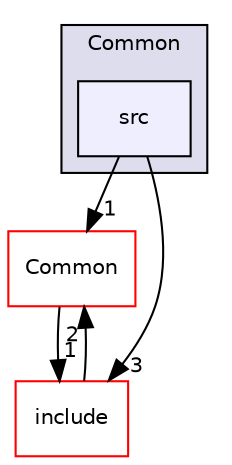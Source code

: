 digraph "/home/travis/build/AliceO2Group/AliceO2/DataFormats/Detectors/Common/src" {
  bgcolor=transparent;
  compound=true
  node [ fontsize="10", fontname="Helvetica"];
  edge [ labelfontsize="10", labelfontname="Helvetica"];
  subgraph clusterdir_74593c7a91e03746ae2a516888bf9494 {
    graph [ bgcolor="#ddddee", pencolor="black", label="Common" fontname="Helvetica", fontsize="10", URL="dir_74593c7a91e03746ae2a516888bf9494.html"]
  dir_a1a3c162225ac110882cbbbd21e122c3 [shape=box, label="src", style="filled", fillcolor="#eeeeff", pencolor="black", URL="dir_a1a3c162225ac110882cbbbd21e122c3.html"];
  }
  dir_4ab6b4cc6a7edbff49100e9123df213f [shape=box label="Common" color="red" URL="dir_4ab6b4cc6a7edbff49100e9123df213f.html"];
  dir_67c58cc5aaf29270141b8a8cdbb7295e [shape=box label="include" color="red" URL="dir_67c58cc5aaf29270141b8a8cdbb7295e.html"];
  dir_4ab6b4cc6a7edbff49100e9123df213f->dir_67c58cc5aaf29270141b8a8cdbb7295e [headlabel="1", labeldistance=1.5 headhref="dir_000009_000064.html"];
  dir_a1a3c162225ac110882cbbbd21e122c3->dir_4ab6b4cc6a7edbff49100e9123df213f [headlabel="1", labeldistance=1.5 headhref="dir_000066_000009.html"];
  dir_a1a3c162225ac110882cbbbd21e122c3->dir_67c58cc5aaf29270141b8a8cdbb7295e [headlabel="3", labeldistance=1.5 headhref="dir_000066_000064.html"];
  dir_67c58cc5aaf29270141b8a8cdbb7295e->dir_4ab6b4cc6a7edbff49100e9123df213f [headlabel="2", labeldistance=1.5 headhref="dir_000064_000009.html"];
}
